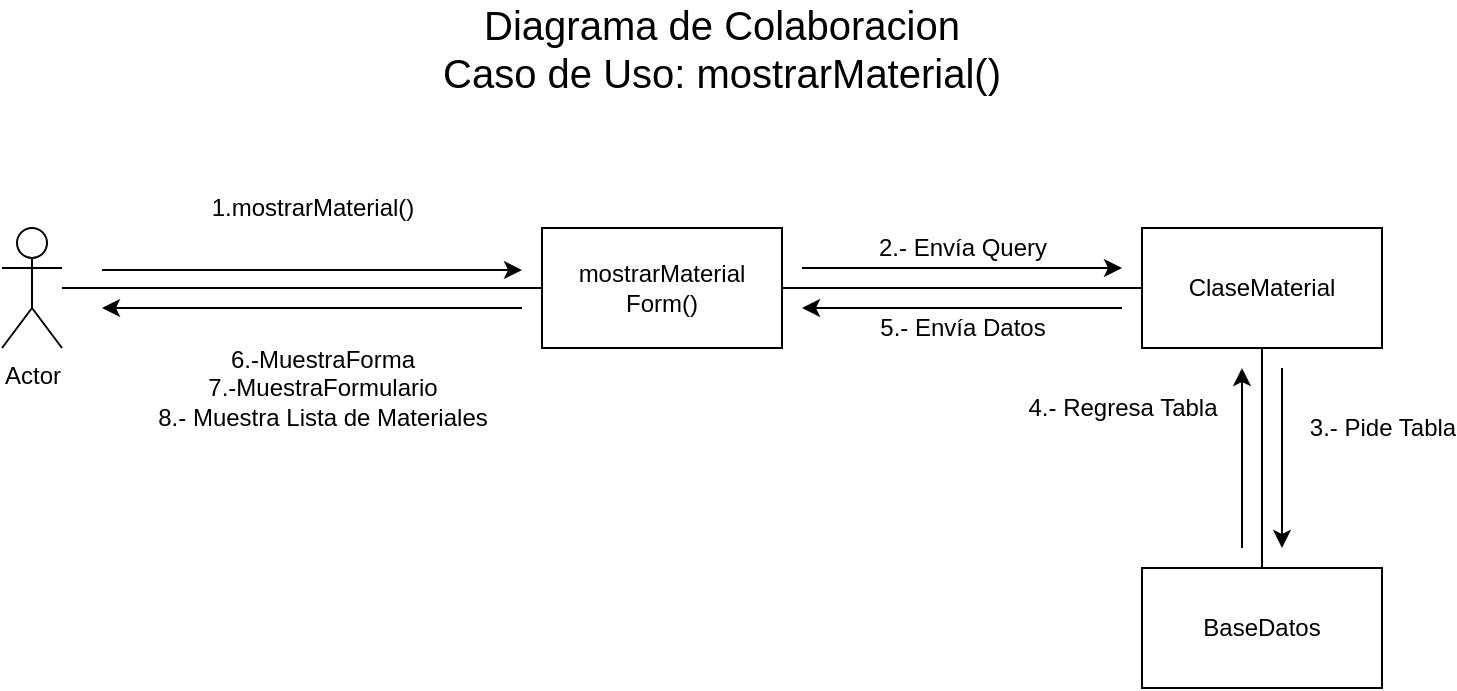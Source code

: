 <mxfile version="12.3.8" type="device" pages="1"><diagram id="iH_VHASUOnNbcPnKwQkv" name="Page-1"><mxGraphModel dx="1422" dy="791" grid="1" gridSize="10" guides="1" tooltips="1" connect="1" arrows="1" fold="1" page="1" pageScale="1" pageWidth="850" pageHeight="1100" math="0" shadow="0"><root><mxCell id="0"/><mxCell id="1" parent="0"/><mxCell id="CyIh3KfnAH-6HoDmTZKP-16" value="" style="edgeStyle=orthogonalEdgeStyle;rounded=0;orthogonalLoop=1;jettySize=auto;html=1;endArrow=none;endFill=0;fontSize=20;" edge="1" parent="1" source="CyIh3KfnAH-6HoDmTZKP-1" target="CyIh3KfnAH-6HoDmTZKP-5"><mxGeometry relative="1" as="geometry"><mxPoint x="170" y="180" as="targetPoint"/></mxGeometry></mxCell><mxCell id="CyIh3KfnAH-6HoDmTZKP-1" value="Actor" style="shape=umlActor;verticalLabelPosition=bottom;labelBackgroundColor=#ffffff;verticalAlign=top;html=1;outlineConnect=0;" vertex="1" parent="1"><mxGeometry x="60" y="150" width="30" height="60" as="geometry"/></mxCell><mxCell id="CyIh3KfnAH-6HoDmTZKP-13" value="" style="edgeStyle=orthogonalEdgeStyle;rounded=0;orthogonalLoop=1;jettySize=auto;html=1;endArrow=none;endFill=0;fontSize=20;" edge="1" parent="1" source="CyIh3KfnAH-6HoDmTZKP-2" target="CyIh3KfnAH-6HoDmTZKP-3"><mxGeometry relative="1" as="geometry"><mxPoint x="690" y="400" as="targetPoint"/></mxGeometry></mxCell><mxCell id="CyIh3KfnAH-6HoDmTZKP-2" value="ClaseMaterial" style="rounded=0;whiteSpace=wrap;html=1;" vertex="1" parent="1"><mxGeometry x="630" y="150" width="120" height="60" as="geometry"/></mxCell><mxCell id="CyIh3KfnAH-6HoDmTZKP-3" value="BaseDatos" style="rounded=0;whiteSpace=wrap;html=1;" vertex="1" parent="1"><mxGeometry x="630" y="320" width="120" height="60" as="geometry"/></mxCell><mxCell id="CyIh3KfnAH-6HoDmTZKP-11" value="" style="edgeStyle=orthogonalEdgeStyle;rounded=0;orthogonalLoop=1;jettySize=auto;html=1;endArrow=none;endFill=0;fontSize=12;" edge="1" parent="1" source="CyIh3KfnAH-6HoDmTZKP-5" target="CyIh3KfnAH-6HoDmTZKP-2"><mxGeometry y="-20" relative="1" as="geometry"><mxPoint as="offset"/></mxGeometry></mxCell><mxCell id="CyIh3KfnAH-6HoDmTZKP-5" value="mostrarMaterial&lt;br&gt;Form()" style="rounded=0;whiteSpace=wrap;html=1;" vertex="1" parent="1"><mxGeometry x="330" y="150" width="120" height="60" as="geometry"/></mxCell><mxCell id="CyIh3KfnAH-6HoDmTZKP-7" value="Diagrama de Colaboracion&lt;br style=&quot;font-size: 20px&quot;&gt;Caso de Uso: mostrarMaterial()" style="text;html=1;strokeColor=none;fillColor=none;align=center;verticalAlign=middle;whiteSpace=wrap;rounded=0;fontSize=20;" vertex="1" parent="1"><mxGeometry x="250" y="40" width="340" height="40" as="geometry"/></mxCell><mxCell id="CyIh3KfnAH-6HoDmTZKP-17" value="1.mostrarMaterial()&lt;br&gt;" style="endArrow=classic;html=1;fontSize=12;" edge="1" parent="1"><mxGeometry y="31" width="50" height="50" relative="1" as="geometry"><mxPoint x="110" y="171" as="sourcePoint"/><mxPoint x="320" y="171" as="targetPoint"/><mxPoint as="offset"/></mxGeometry></mxCell><mxCell id="CyIh3KfnAH-6HoDmTZKP-18" value="6.-MuestraForma&lt;br&gt;&lt;div&gt;7.-MuestraFormulario&lt;/div&gt;&lt;div&gt;8.- Muestra Lista de Materiales&lt;br&gt;&lt;/div&gt;" style="endArrow=classic;html=1;fontSize=12;" edge="1" parent="1"><mxGeometry x="-0.048" y="40" width="50" height="50" relative="1" as="geometry"><mxPoint x="320" y="190" as="sourcePoint"/><mxPoint x="110" y="190" as="targetPoint"/><mxPoint as="offset"/></mxGeometry></mxCell><mxCell id="CyIh3KfnAH-6HoDmTZKP-19" value="2.- Envía Query" style="endArrow=classic;html=1;fontSize=12;" edge="1" parent="1"><mxGeometry y="10" width="50" height="50" relative="1" as="geometry"><mxPoint x="460" y="170" as="sourcePoint"/><mxPoint x="620" y="170" as="targetPoint"/><mxPoint as="offset"/></mxGeometry></mxCell><mxCell id="CyIh3KfnAH-6HoDmTZKP-20" value="3.- Pide Tabla" style="endArrow=classic;html=1;fontSize=12;" edge="1" parent="1"><mxGeometry x="-0.333" y="50" width="50" height="50" relative="1" as="geometry"><mxPoint x="700" y="220" as="sourcePoint"/><mxPoint x="700" y="310" as="targetPoint"/><mxPoint as="offset"/></mxGeometry></mxCell><mxCell id="CyIh3KfnAH-6HoDmTZKP-25" value="4.- Regresa Tabla" style="endArrow=classic;html=1;fontSize=12;" edge="1" parent="1"><mxGeometry x="0.556" y="60" width="50" height="50" relative="1" as="geometry"><mxPoint x="680" y="310" as="sourcePoint"/><mxPoint x="680" y="220" as="targetPoint"/><mxPoint as="offset"/></mxGeometry></mxCell><mxCell id="CyIh3KfnAH-6HoDmTZKP-26" value="5.- Envía Datos" style="endArrow=classic;html=1;fontSize=12;" edge="1" parent="1"><mxGeometry y="10" width="50" height="50" relative="1" as="geometry"><mxPoint x="620" y="190" as="sourcePoint"/><mxPoint x="460" y="190" as="targetPoint"/><mxPoint as="offset"/></mxGeometry></mxCell></root></mxGraphModel></diagram></mxfile>